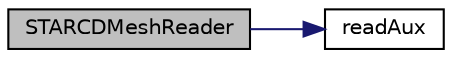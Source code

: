 digraph "STARCDMeshReader"
{
  bgcolor="transparent";
  edge [fontname="Helvetica",fontsize="10",labelfontname="Helvetica",labelfontsize="10"];
  node [fontname="Helvetica",fontsize="10",shape=record];
  rankdir="LR";
  Node1 [label="STARCDMeshReader",height=0.2,width=0.4,color="black", fillcolor="grey75", style="filled" fontcolor="black"];
  Node1 -> Node2 [color="midnightblue",fontsize="10",style="solid",fontname="Helvetica"];
  Node2 [label="readAux",height=0.2,width=0.4,color="black",URL="$classFoam_1_1fileFormats_1_1STARCDMeshReader.html#afacb9df6d152538da046860c73b53902",tooltip="Read auxiliary data from constant/{boundaryRegion,cellTable}. "];
}
